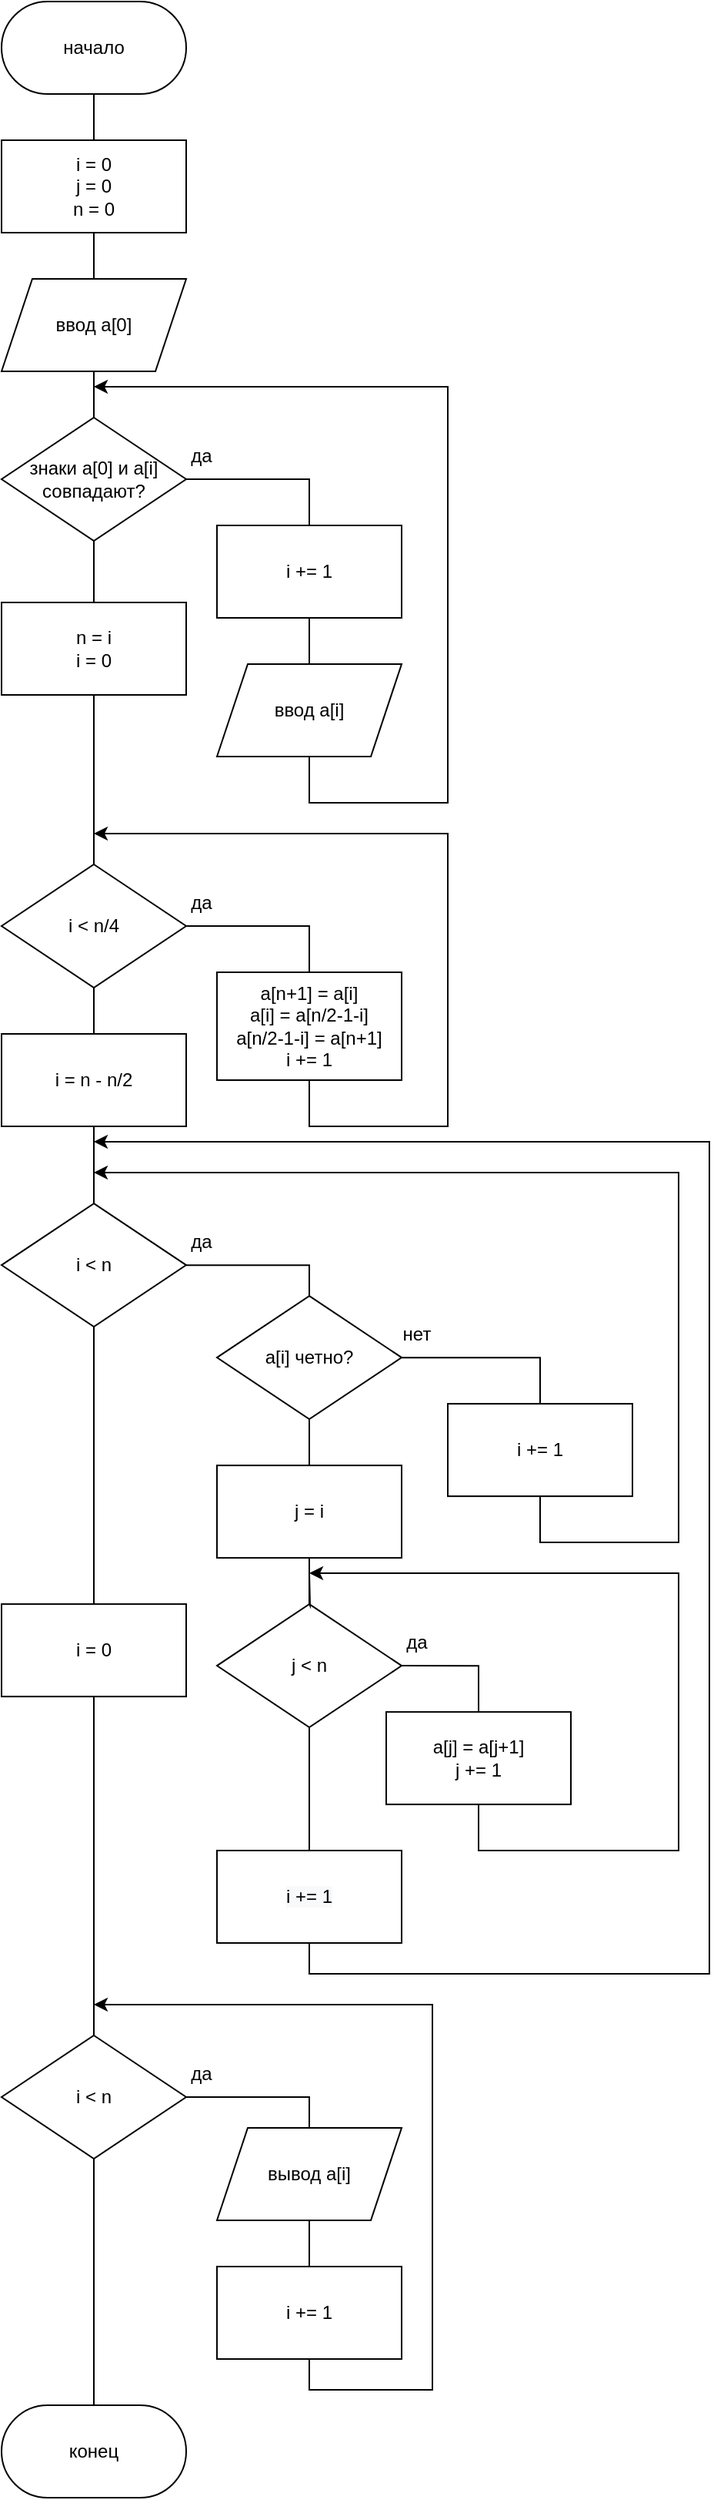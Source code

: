 <mxfile version="15.5.2" type="github"><diagram id="ZHbT89fJrRNeyi4wCfw9" name="Page-1"><mxGraphModel dx="991" dy="620" grid="1" gridSize="10" guides="1" tooltips="1" connect="1" arrows="1" fold="1" page="1" pageScale="1" pageWidth="827" pageHeight="1169" math="0" shadow="0"><root><mxCell id="0"/><mxCell id="1" parent="0"/><mxCell id="VmYB3CIW1hpV1Kb4gKFP-3" value="" style="edgeStyle=orthogonalEdgeStyle;rounded=0;orthogonalLoop=1;jettySize=auto;html=1;endArrow=none;endFill=0;" edge="1" parent="1" source="VmYB3CIW1hpV1Kb4gKFP-1" target="VmYB3CIW1hpV1Kb4gKFP-2"><mxGeometry relative="1" as="geometry"/></mxCell><mxCell id="VmYB3CIW1hpV1Kb4gKFP-1" value="начало" style="rounded=1;whiteSpace=wrap;html=1;arcSize=50;" vertex="1" parent="1"><mxGeometry x="100" y="10" width="120" height="60" as="geometry"/></mxCell><mxCell id="VmYB3CIW1hpV1Kb4gKFP-5" value="" style="edgeStyle=orthogonalEdgeStyle;rounded=0;orthogonalLoop=1;jettySize=auto;html=1;endArrow=none;endFill=0;" edge="1" parent="1" source="VmYB3CIW1hpV1Kb4gKFP-2" target="VmYB3CIW1hpV1Kb4gKFP-4"><mxGeometry relative="1" as="geometry"/></mxCell><mxCell id="VmYB3CIW1hpV1Kb4gKFP-2" value="i = 0&lt;br&gt;j = 0&lt;br&gt;n = 0" style="rounded=0;whiteSpace=wrap;html=1;" vertex="1" parent="1"><mxGeometry x="100" y="100" width="120" height="60" as="geometry"/></mxCell><mxCell id="VmYB3CIW1hpV1Kb4gKFP-4" value="ввод a[0]" style="shape=parallelogram;perimeter=parallelogramPerimeter;whiteSpace=wrap;html=1;fixedSize=1;" vertex="1" parent="1"><mxGeometry x="100" y="190" width="120" height="60" as="geometry"/></mxCell><mxCell id="VmYB3CIW1hpV1Kb4gKFP-7" value="" style="edgeStyle=orthogonalEdgeStyle;rounded=0;orthogonalLoop=1;jettySize=auto;html=1;endArrow=none;endFill=0;" edge="1" parent="1" source="VmYB3CIW1hpV1Kb4gKFP-6" target="VmYB3CIW1hpV1Kb4gKFP-4"><mxGeometry relative="1" as="geometry"/></mxCell><mxCell id="VmYB3CIW1hpV1Kb4gKFP-9" value="" style="edgeStyle=orthogonalEdgeStyle;rounded=0;orthogonalLoop=1;jettySize=auto;html=1;endArrow=none;endFill=0;entryX=0.5;entryY=0;entryDx=0;entryDy=0;exitX=1;exitY=0.5;exitDx=0;exitDy=0;" edge="1" parent="1" source="VmYB3CIW1hpV1Kb4gKFP-6" target="VmYB3CIW1hpV1Kb4gKFP-8"><mxGeometry relative="1" as="geometry"><mxPoint x="240" y="320" as="sourcePoint"/></mxGeometry></mxCell><mxCell id="VmYB3CIW1hpV1Kb4gKFP-18" value="" style="edgeStyle=orthogonalEdgeStyle;rounded=0;orthogonalLoop=1;jettySize=auto;html=1;endArrow=none;endFill=0;" edge="1" parent="1" source="VmYB3CIW1hpV1Kb4gKFP-6" target="VmYB3CIW1hpV1Kb4gKFP-17"><mxGeometry relative="1" as="geometry"/></mxCell><mxCell id="VmYB3CIW1hpV1Kb4gKFP-6" value="знаки a[0] и a[i]&lt;br&gt;совпадают?" style="rhombus;whiteSpace=wrap;html=1;" vertex="1" parent="1"><mxGeometry x="100" y="280" width="120" height="80" as="geometry"/></mxCell><mxCell id="VmYB3CIW1hpV1Kb4gKFP-8" value="i += 1" style="whiteSpace=wrap;html=1;" vertex="1" parent="1"><mxGeometry x="240" y="350" width="120" height="60" as="geometry"/></mxCell><mxCell id="VmYB3CIW1hpV1Kb4gKFP-13" value="" style="edgeStyle=orthogonalEdgeStyle;rounded=0;orthogonalLoop=1;jettySize=auto;html=1;endArrow=none;endFill=0;" edge="1" parent="1" source="VmYB3CIW1hpV1Kb4gKFP-12" target="VmYB3CIW1hpV1Kb4gKFP-8"><mxGeometry relative="1" as="geometry"/></mxCell><mxCell id="VmYB3CIW1hpV1Kb4gKFP-12" value="ввод a[i]" style="shape=parallelogram;perimeter=parallelogramPerimeter;whiteSpace=wrap;html=1;fixedSize=1;" vertex="1" parent="1"><mxGeometry x="240" y="440" width="120" height="60" as="geometry"/></mxCell><mxCell id="VmYB3CIW1hpV1Kb4gKFP-15" value="да" style="text;html=1;strokeColor=none;fillColor=none;align=center;verticalAlign=middle;whiteSpace=wrap;rounded=0;" vertex="1" parent="1"><mxGeometry x="200" y="290" width="60" height="30" as="geometry"/></mxCell><mxCell id="VmYB3CIW1hpV1Kb4gKFP-16" value="" style="endArrow=classic;html=1;rounded=0;exitX=0.5;exitY=1;exitDx=0;exitDy=0;" edge="1" parent="1" source="VmYB3CIW1hpV1Kb4gKFP-12"><mxGeometry width="50" height="50" relative="1" as="geometry"><mxPoint x="310" y="420" as="sourcePoint"/><mxPoint x="160" y="260" as="targetPoint"/><Array as="points"><mxPoint x="300" y="530"/><mxPoint x="390" y="530"/><mxPoint x="390" y="260"/></Array></mxGeometry></mxCell><mxCell id="VmYB3CIW1hpV1Kb4gKFP-20" value="" style="edgeStyle=orthogonalEdgeStyle;rounded=0;orthogonalLoop=1;jettySize=auto;html=1;endArrow=none;endFill=0;" edge="1" parent="1" source="VmYB3CIW1hpV1Kb4gKFP-17" target="VmYB3CIW1hpV1Kb4gKFP-19"><mxGeometry relative="1" as="geometry"/></mxCell><mxCell id="VmYB3CIW1hpV1Kb4gKFP-17" value="n = i&lt;br&gt;i = 0" style="whiteSpace=wrap;html=1;" vertex="1" parent="1"><mxGeometry x="100" y="400" width="120" height="60" as="geometry"/></mxCell><mxCell id="VmYB3CIW1hpV1Kb4gKFP-22" value="" style="edgeStyle=orthogonalEdgeStyle;rounded=0;orthogonalLoop=1;jettySize=auto;html=1;endArrow=none;endFill=0;exitX=1;exitY=0.5;exitDx=0;exitDy=0;entryX=0.5;entryY=0;entryDx=0;entryDy=0;" edge="1" parent="1" source="VmYB3CIW1hpV1Kb4gKFP-19" target="VmYB3CIW1hpV1Kb4gKFP-21"><mxGeometry relative="1" as="geometry"/></mxCell><mxCell id="VmYB3CIW1hpV1Kb4gKFP-30" value="" style="edgeStyle=orthogonalEdgeStyle;rounded=0;orthogonalLoop=1;jettySize=auto;html=1;endArrow=none;endFill=0;" edge="1" parent="1" source="VmYB3CIW1hpV1Kb4gKFP-19" target="VmYB3CIW1hpV1Kb4gKFP-29"><mxGeometry relative="1" as="geometry"/></mxCell><mxCell id="VmYB3CIW1hpV1Kb4gKFP-19" value="i &amp;lt; n/4" style="rhombus;whiteSpace=wrap;html=1;" vertex="1" parent="1"><mxGeometry x="100" y="570" width="120" height="80" as="geometry"/></mxCell><mxCell id="VmYB3CIW1hpV1Kb4gKFP-21" value="a[n+1] = a[i]&lt;br&gt;a[i] = a[n/2-1-i]&lt;br&gt;a[n/2-1-i] = a[n+1]&lt;br&gt;i += 1" style="whiteSpace=wrap;html=1;" vertex="1" parent="1"><mxGeometry x="240" y="640" width="120" height="70" as="geometry"/></mxCell><mxCell id="VmYB3CIW1hpV1Kb4gKFP-25" value="" style="endArrow=classic;html=1;rounded=0;exitX=0.5;exitY=1;exitDx=0;exitDy=0;" edge="1" parent="1" source="VmYB3CIW1hpV1Kb4gKFP-21"><mxGeometry width="50" height="50" relative="1" as="geometry"><mxPoint x="210" y="670" as="sourcePoint"/><mxPoint x="160" y="550" as="targetPoint"/><Array as="points"><mxPoint x="300" y="740"/><mxPoint x="390" y="740"/><mxPoint x="390" y="550"/></Array></mxGeometry></mxCell><mxCell id="VmYB3CIW1hpV1Kb4gKFP-26" value="да" style="text;html=1;strokeColor=none;fillColor=none;align=center;verticalAlign=middle;whiteSpace=wrap;rounded=0;" vertex="1" parent="1"><mxGeometry x="200" y="580" width="60" height="30" as="geometry"/></mxCell><mxCell id="VmYB3CIW1hpV1Kb4gKFP-33" value="" style="edgeStyle=orthogonalEdgeStyle;rounded=0;orthogonalLoop=1;jettySize=auto;html=1;endArrow=none;endFill=0;entryX=0.5;entryY=0;entryDx=0;entryDy=0;" edge="1" parent="1" source="VmYB3CIW1hpV1Kb4gKFP-27" target="VmYB3CIW1hpV1Kb4gKFP-32"><mxGeometry relative="1" as="geometry"/></mxCell><mxCell id="VmYB3CIW1hpV1Kb4gKFP-69" value="" style="edgeStyle=orthogonalEdgeStyle;rounded=0;orthogonalLoop=1;jettySize=auto;html=1;endArrow=none;endFill=0;" edge="1" parent="1" source="VmYB3CIW1hpV1Kb4gKFP-27" target="VmYB3CIW1hpV1Kb4gKFP-72"><mxGeometry relative="1" as="geometry"><mxPoint x="160.0" y="1310.0" as="targetPoint"/></mxGeometry></mxCell><mxCell id="VmYB3CIW1hpV1Kb4gKFP-27" value="i &amp;lt; n" style="rhombus;whiteSpace=wrap;html=1;" vertex="1" parent="1"><mxGeometry x="100" y="790.06" width="120" height="80" as="geometry"/></mxCell><mxCell id="VmYB3CIW1hpV1Kb4gKFP-31" value="" style="edgeStyle=orthogonalEdgeStyle;rounded=0;orthogonalLoop=1;jettySize=auto;html=1;endArrow=none;endFill=0;" edge="1" parent="1" source="VmYB3CIW1hpV1Kb4gKFP-29" target="VmYB3CIW1hpV1Kb4gKFP-27"><mxGeometry relative="1" as="geometry"/></mxCell><mxCell id="VmYB3CIW1hpV1Kb4gKFP-29" value="i = n - n/2" style="whiteSpace=wrap;html=1;" vertex="1" parent="1"><mxGeometry x="100" y="680" width="120" height="60" as="geometry"/></mxCell><mxCell id="VmYB3CIW1hpV1Kb4gKFP-59" value="" style="edgeStyle=orthogonalEdgeStyle;rounded=0;orthogonalLoop=1;jettySize=auto;html=1;endArrow=none;endFill=0;entryX=0.5;entryY=0;entryDx=0;entryDy=0;" edge="1" parent="1" source="VmYB3CIW1hpV1Kb4gKFP-32" target="VmYB3CIW1hpV1Kb4gKFP-58"><mxGeometry relative="1" as="geometry"/></mxCell><mxCell id="VmYB3CIW1hpV1Kb4gKFP-32" value="a[i] четно?" style="rhombus;whiteSpace=wrap;html=1;" vertex="1" parent="1"><mxGeometry x="240" y="850.06" width="120" height="80" as="geometry"/></mxCell><mxCell id="VmYB3CIW1hpV1Kb4gKFP-39" value="" style="edgeStyle=orthogonalEdgeStyle;rounded=0;orthogonalLoop=1;jettySize=auto;html=1;endArrow=none;endFill=0;entryX=0.5;entryY=0;entryDx=0;entryDy=0;exitX=1;exitY=0.5;exitDx=0;exitDy=0;" edge="1" parent="1" source="VmYB3CIW1hpV1Kb4gKFP-34" target="VmYB3CIW1hpV1Kb4gKFP-38"><mxGeometry relative="1" as="geometry"/></mxCell><mxCell id="VmYB3CIW1hpV1Kb4gKFP-52" value="" style="edgeStyle=orthogonalEdgeStyle;rounded=0;orthogonalLoop=1;jettySize=auto;html=1;endArrow=none;endFill=0;" edge="1" parent="1" source="VmYB3CIW1hpV1Kb4gKFP-34" target="VmYB3CIW1hpV1Kb4gKFP-61"><mxGeometry relative="1" as="geometry"><mxPoint x="300" y="1240" as="targetPoint"/><Array as="points"><mxPoint x="300" y="1240"/></Array></mxGeometry></mxCell><mxCell id="VmYB3CIW1hpV1Kb4gKFP-34" value="j &amp;lt; n" style="rhombus;whiteSpace=wrap;html=1;" vertex="1" parent="1"><mxGeometry x="240" y="1050.06" width="120" height="80" as="geometry"/></mxCell><mxCell id="VmYB3CIW1hpV1Kb4gKFP-36" value="да" style="text;html=1;strokeColor=none;fillColor=none;align=center;verticalAlign=middle;whiteSpace=wrap;rounded=0;" vertex="1" parent="1"><mxGeometry x="200" y="800.06" width="60" height="30" as="geometry"/></mxCell><mxCell id="VmYB3CIW1hpV1Kb4gKFP-37" value="нет" style="text;html=1;strokeColor=none;fillColor=none;align=center;verticalAlign=middle;whiteSpace=wrap;rounded=0;" vertex="1" parent="1"><mxGeometry x="340" y="860" width="60" height="30" as="geometry"/></mxCell><mxCell id="VmYB3CIW1hpV1Kb4gKFP-56" value="" style="edgeStyle=orthogonalEdgeStyle;rounded=0;orthogonalLoop=1;jettySize=auto;html=1;endArrow=classic;endFill=1;exitX=0.5;exitY=1;exitDx=0;exitDy=0;" edge="1" parent="1" source="VmYB3CIW1hpV1Kb4gKFP-38"><mxGeometry relative="1" as="geometry"><mxPoint x="300" y="1030" as="targetPoint"/><Array as="points"><mxPoint x="410" y="1210"/><mxPoint x="540" y="1210"/><mxPoint x="540" y="1030"/><mxPoint x="300" y="1030"/></Array></mxGeometry></mxCell><mxCell id="VmYB3CIW1hpV1Kb4gKFP-38" value="a[j] = a[j+1]&lt;br&gt;j += 1" style="whiteSpace=wrap;html=1;" vertex="1" parent="1"><mxGeometry x="350" y="1120.06" width="120" height="60" as="geometry"/></mxCell><mxCell id="VmYB3CIW1hpV1Kb4gKFP-40" value="да" style="text;html=1;strokeColor=none;fillColor=none;align=center;verticalAlign=middle;whiteSpace=wrap;rounded=0;" vertex="1" parent="1"><mxGeometry x="340" y="1060.06" width="60" height="30" as="geometry"/></mxCell><mxCell id="VmYB3CIW1hpV1Kb4gKFP-43" value="" style="edgeStyle=orthogonalEdgeStyle;rounded=0;orthogonalLoop=1;jettySize=auto;html=1;endArrow=none;endFill=0;entryX=0.5;entryY=1;entryDx=0;entryDy=0;exitX=0.5;exitY=0;exitDx=0;exitDy=0;" edge="1" parent="1" source="VmYB3CIW1hpV1Kb4gKFP-42" target="VmYB3CIW1hpV1Kb4gKFP-32"><mxGeometry relative="1" as="geometry"/></mxCell><mxCell id="VmYB3CIW1hpV1Kb4gKFP-44" value="" style="edgeStyle=orthogonalEdgeStyle;rounded=0;orthogonalLoop=1;jettySize=auto;html=1;endArrow=none;endFill=0;" edge="1" parent="1" target="VmYB3CIW1hpV1Kb4gKFP-34"><mxGeometry relative="1" as="geometry"><mxPoint x="300" y="1030.06" as="sourcePoint"/></mxGeometry></mxCell><mxCell id="VmYB3CIW1hpV1Kb4gKFP-54" value="" style="edgeStyle=orthogonalEdgeStyle;rounded=0;orthogonalLoop=1;jettySize=auto;html=1;endArrow=none;endFill=0;" edge="1" parent="1" source="VmYB3CIW1hpV1Kb4gKFP-42" target="VmYB3CIW1hpV1Kb4gKFP-34"><mxGeometry relative="1" as="geometry"/></mxCell><mxCell id="VmYB3CIW1hpV1Kb4gKFP-42" value="j = i" style="whiteSpace=wrap;html=1;" vertex="1" parent="1"><mxGeometry x="240" y="960.06" width="120" height="60" as="geometry"/></mxCell><mxCell id="VmYB3CIW1hpV1Kb4gKFP-58" value="i += 1" style="whiteSpace=wrap;html=1;" vertex="1" parent="1"><mxGeometry x="390" y="920.06" width="120" height="60" as="geometry"/></mxCell><mxCell id="VmYB3CIW1hpV1Kb4gKFP-60" value="" style="endArrow=classic;html=1;rounded=0;exitX=0.5;exitY=1;exitDx=0;exitDy=0;" edge="1" parent="1" source="VmYB3CIW1hpV1Kb4gKFP-58"><mxGeometry width="50" height="50" relative="1" as="geometry"><mxPoint x="380" y="940" as="sourcePoint"/><mxPoint x="160" y="770" as="targetPoint"/><Array as="points"><mxPoint x="450" y="1010"/><mxPoint x="540" y="1010"/><mxPoint x="540" y="770"/></Array></mxGeometry></mxCell><mxCell id="VmYB3CIW1hpV1Kb4gKFP-63" value="" style="edgeStyle=orthogonalEdgeStyle;rounded=0;orthogonalLoop=1;jettySize=auto;html=1;endArrow=classic;endFill=1;" edge="1" parent="1" source="VmYB3CIW1hpV1Kb4gKFP-61"><mxGeometry relative="1" as="geometry"><mxPoint x="160" y="750" as="targetPoint"/><Array as="points"><mxPoint x="300" y="1290"/><mxPoint x="560" y="1290"/><mxPoint x="560" y="750"/><mxPoint x="160" y="750"/></Array></mxGeometry></mxCell><mxCell id="VmYB3CIW1hpV1Kb4gKFP-61" value="&#10;&#10;&lt;span style=&quot;color: rgb(0, 0, 0); font-family: helvetica; font-size: 12px; font-style: normal; font-weight: 400; letter-spacing: normal; text-align: center; text-indent: 0px; text-transform: none; word-spacing: 0px; background-color: rgb(248, 249, 250); display: inline; float: none;&quot;&gt;i += 1&lt;/span&gt;&#10;&#10;" style="rounded=0;whiteSpace=wrap;html=1;" vertex="1" parent="1"><mxGeometry x="240" y="1210" width="120" height="60" as="geometry"/></mxCell><mxCell id="VmYB3CIW1hpV1Kb4gKFP-71" value="" style="edgeStyle=orthogonalEdgeStyle;rounded=0;orthogonalLoop=1;jettySize=auto;html=1;endArrow=none;endFill=0;entryX=0.5;entryY=1;entryDx=0;entryDy=0;" edge="1" parent="1" source="VmYB3CIW1hpV1Kb4gKFP-70" target="VmYB3CIW1hpV1Kb4gKFP-73"><mxGeometry relative="1" as="geometry"><mxPoint x="160.0" y="1450.0" as="targetPoint"/></mxGeometry></mxCell><mxCell id="VmYB3CIW1hpV1Kb4gKFP-70" value="конец" style="rounded=1;whiteSpace=wrap;html=1;arcSize=50;" vertex="1" parent="1"><mxGeometry x="100" y="1570" width="120" height="60" as="geometry"/></mxCell><mxCell id="VmYB3CIW1hpV1Kb4gKFP-74" value="" style="edgeStyle=orthogonalEdgeStyle;rounded=0;orthogonalLoop=1;jettySize=auto;html=1;endArrow=none;endFill=0;" edge="1" parent="1" source="VmYB3CIW1hpV1Kb4gKFP-72" target="VmYB3CIW1hpV1Kb4gKFP-73"><mxGeometry relative="1" as="geometry"/></mxCell><mxCell id="VmYB3CIW1hpV1Kb4gKFP-72" value="i = 0" style="rounded=0;whiteSpace=wrap;html=1;" vertex="1" parent="1"><mxGeometry x="100.0" y="1050.06" width="120" height="60" as="geometry"/></mxCell><mxCell id="VmYB3CIW1hpV1Kb4gKFP-76" value="" style="edgeStyle=orthogonalEdgeStyle;rounded=0;orthogonalLoop=1;jettySize=auto;html=1;endArrow=none;endFill=0;entryX=0.5;entryY=0;entryDx=0;entryDy=0;" edge="1" parent="1" source="VmYB3CIW1hpV1Kb4gKFP-73" target="VmYB3CIW1hpV1Kb4gKFP-77"><mxGeometry relative="1" as="geometry"><mxPoint x="300" y="1360.0" as="targetPoint"/></mxGeometry></mxCell><mxCell id="VmYB3CIW1hpV1Kb4gKFP-73" value="i &amp;lt; n" style="rhombus;whiteSpace=wrap;html=1;rounded=0;" vertex="1" parent="1"><mxGeometry x="100" y="1330" width="120" height="80" as="geometry"/></mxCell><mxCell id="VmYB3CIW1hpV1Kb4gKFP-79" value="" style="edgeStyle=orthogonalEdgeStyle;rounded=0;orthogonalLoop=1;jettySize=auto;html=1;endArrow=classic;endFill=1;exitX=0.5;exitY=1;exitDx=0;exitDy=0;" edge="1" parent="1" source="VmYB3CIW1hpV1Kb4gKFP-83"><mxGeometry relative="1" as="geometry"><mxPoint x="300" y="1510" as="sourcePoint"/><mxPoint x="160" y="1310" as="targetPoint"/><Array as="points"><mxPoint x="300" y="1560"/><mxPoint x="380" y="1560"/><mxPoint x="380" y="1310"/></Array></mxGeometry></mxCell><mxCell id="VmYB3CIW1hpV1Kb4gKFP-84" value="" style="edgeStyle=orthogonalEdgeStyle;rounded=0;orthogonalLoop=1;jettySize=auto;html=1;endArrow=none;endFill=0;" edge="1" parent="1" source="VmYB3CIW1hpV1Kb4gKFP-77" target="VmYB3CIW1hpV1Kb4gKFP-83"><mxGeometry relative="1" as="geometry"/></mxCell><mxCell id="VmYB3CIW1hpV1Kb4gKFP-77" value="вывод a[i]" style="shape=parallelogram;perimeter=parallelogramPerimeter;whiteSpace=wrap;html=1;fixedSize=1;" vertex="1" parent="1"><mxGeometry x="240" y="1390.0" width="120" height="60" as="geometry"/></mxCell><mxCell id="VmYB3CIW1hpV1Kb4gKFP-83" value="i += 1" style="rounded=0;whiteSpace=wrap;html=1;" vertex="1" parent="1"><mxGeometry x="240" y="1480" width="120" height="60" as="geometry"/></mxCell><mxCell id="VmYB3CIW1hpV1Kb4gKFP-85" value="да" style="text;html=1;strokeColor=none;fillColor=none;align=center;verticalAlign=middle;whiteSpace=wrap;rounded=0;" vertex="1" parent="1"><mxGeometry x="200" y="1340" width="60" height="30" as="geometry"/></mxCell></root></mxGraphModel></diagram></mxfile>